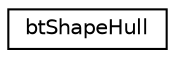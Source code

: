 digraph G
{
  edge [fontname="Helvetica",fontsize="10",labelfontname="Helvetica",labelfontsize="10"];
  node [fontname="Helvetica",fontsize="10",shape=record];
  rankdir=LR;
  Node1 [label="btShapeHull",height=0.2,width=0.4,color="black", fillcolor="white", style="filled",URL="$d0/d63/classbtShapeHull.html",tooltip="btShapeHull implemented by John McCutchan."];
}
